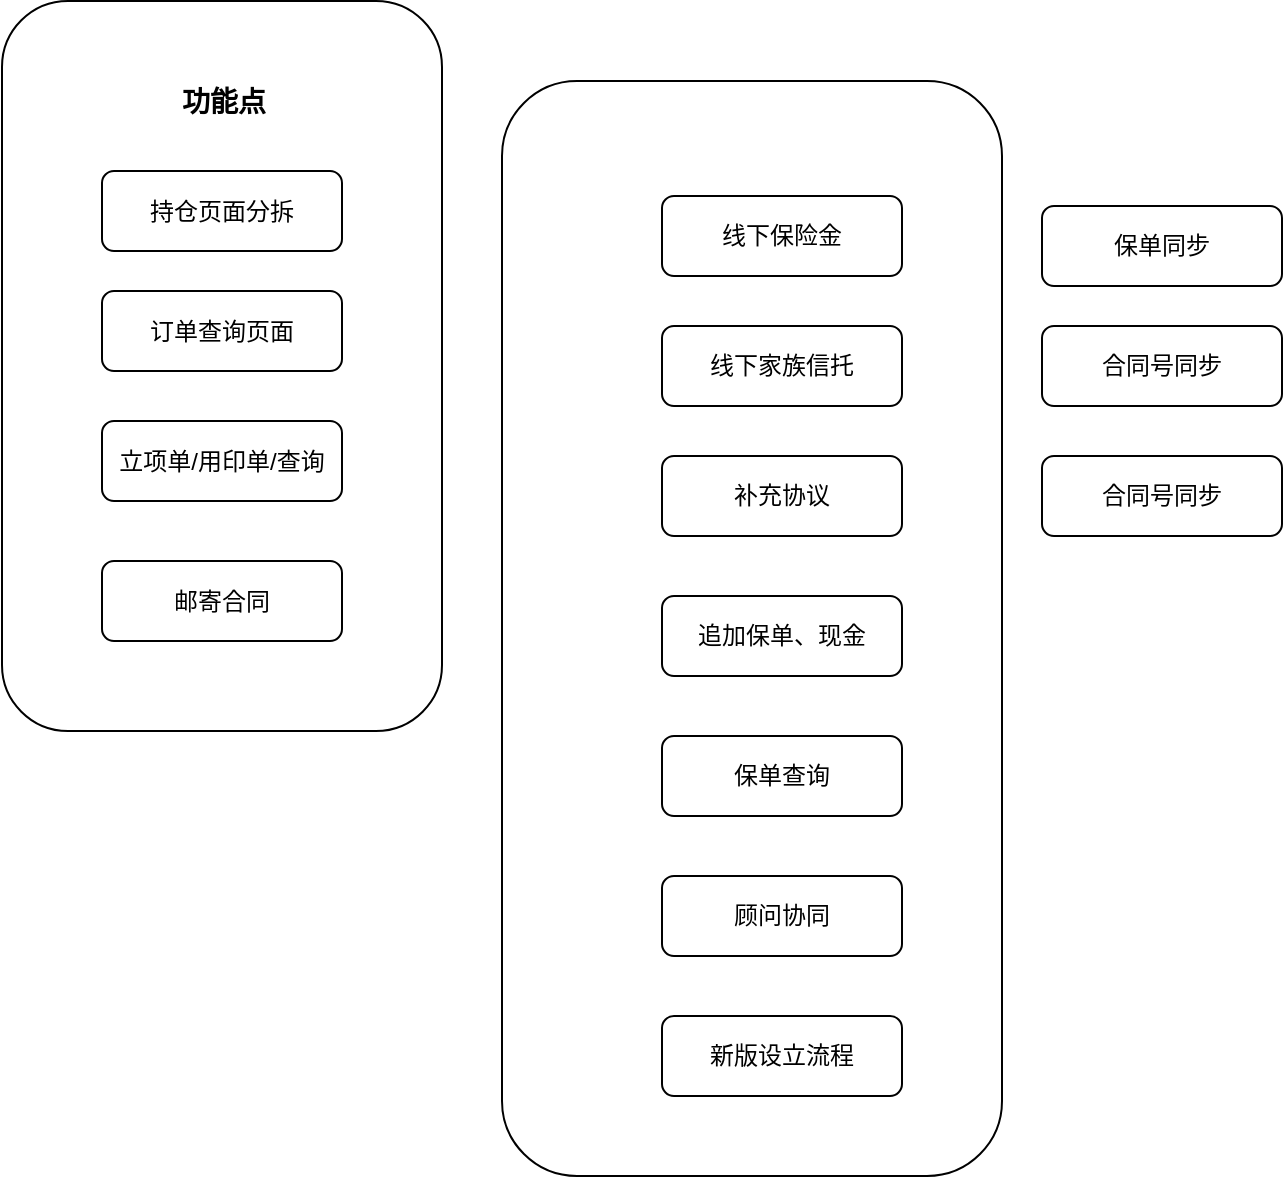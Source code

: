 <mxfile version="13.10.4" type="github">
  <diagram id="C5RBs43oDa-KdzZeNtuy" name="Page-1">
    <mxGraphModel dx="913" dy="520" grid="1" gridSize="10" guides="1" tooltips="1" connect="1" arrows="1" fold="1" page="1" pageScale="1" pageWidth="827" pageHeight="1169" math="0" shadow="0">
      <root>
        <mxCell id="WIyWlLk6GJQsqaUBKTNV-0" />
        <mxCell id="WIyWlLk6GJQsqaUBKTNV-1" parent="WIyWlLk6GJQsqaUBKTNV-0" />
        <mxCell id="iu21LLIfbxoGuZJ0gevz-21" value="" style="rounded=1;whiteSpace=wrap;html=1;fontSize=12;glass=0;strokeWidth=1;shadow=0;" vertex="1" parent="WIyWlLk6GJQsqaUBKTNV-1">
          <mxGeometry x="280" y="102.5" width="250" height="547.5" as="geometry" />
        </mxCell>
        <mxCell id="iu21LLIfbxoGuZJ0gevz-19" value="" style="rounded=1;whiteSpace=wrap;html=1;fontSize=12;glass=0;strokeWidth=1;shadow=0;" vertex="1" parent="WIyWlLk6GJQsqaUBKTNV-1">
          <mxGeometry x="30" y="62.5" width="220" height="365" as="geometry" />
        </mxCell>
        <mxCell id="iu21LLIfbxoGuZJ0gevz-0" value="持仓页面分拆" style="rounded=1;whiteSpace=wrap;html=1;fontSize=12;glass=0;strokeWidth=1;shadow=0;" vertex="1" parent="WIyWlLk6GJQsqaUBKTNV-1">
          <mxGeometry x="80" y="147.5" width="120" height="40" as="geometry" />
        </mxCell>
        <mxCell id="iu21LLIfbxoGuZJ0gevz-6" value="订单查询页面" style="rounded=1;whiteSpace=wrap;html=1;fontSize=12;glass=0;strokeWidth=1;shadow=0;" vertex="1" parent="WIyWlLk6GJQsqaUBKTNV-1">
          <mxGeometry x="80" y="207.5" width="120" height="40" as="geometry" />
        </mxCell>
        <mxCell id="iu21LLIfbxoGuZJ0gevz-7" value="立项单/用印单/查询" style="rounded=1;whiteSpace=wrap;html=1;fontSize=12;glass=0;strokeWidth=1;shadow=0;" vertex="1" parent="WIyWlLk6GJQsqaUBKTNV-1">
          <mxGeometry x="80" y="272.5" width="120" height="40" as="geometry" />
        </mxCell>
        <mxCell id="iu21LLIfbxoGuZJ0gevz-8" value="线下保险金" style="rounded=1;whiteSpace=wrap;html=1;fontSize=12;glass=0;strokeWidth=1;shadow=0;" vertex="1" parent="WIyWlLk6GJQsqaUBKTNV-1">
          <mxGeometry x="360" y="160" width="120" height="40" as="geometry" />
        </mxCell>
        <mxCell id="iu21LLIfbxoGuZJ0gevz-9" value="线下家族信托" style="rounded=1;whiteSpace=wrap;html=1;fontSize=12;glass=0;strokeWidth=1;shadow=0;" vertex="1" parent="WIyWlLk6GJQsqaUBKTNV-1">
          <mxGeometry x="360" y="225" width="120" height="40" as="geometry" />
        </mxCell>
        <mxCell id="iu21LLIfbxoGuZJ0gevz-10" value="补充协议" style="rounded=1;whiteSpace=wrap;html=1;fontSize=12;glass=0;strokeWidth=1;shadow=0;" vertex="1" parent="WIyWlLk6GJQsqaUBKTNV-1">
          <mxGeometry x="360" y="290" width="120" height="40" as="geometry" />
        </mxCell>
        <mxCell id="iu21LLIfbxoGuZJ0gevz-11" value="邮寄合同" style="rounded=1;whiteSpace=wrap;html=1;fontSize=12;glass=0;strokeWidth=1;shadow=0;" vertex="1" parent="WIyWlLk6GJQsqaUBKTNV-1">
          <mxGeometry x="80" y="342.5" width="120" height="40" as="geometry" />
        </mxCell>
        <mxCell id="iu21LLIfbxoGuZJ0gevz-12" value="追加保单、现金" style="rounded=1;whiteSpace=wrap;html=1;fontSize=12;glass=0;strokeWidth=1;shadow=0;" vertex="1" parent="WIyWlLk6GJQsqaUBKTNV-1">
          <mxGeometry x="360" y="360" width="120" height="40" as="geometry" />
        </mxCell>
        <mxCell id="iu21LLIfbxoGuZJ0gevz-13" value="保单查询" style="rounded=1;whiteSpace=wrap;html=1;fontSize=12;glass=0;strokeWidth=1;shadow=0;" vertex="1" parent="WIyWlLk6GJQsqaUBKTNV-1">
          <mxGeometry x="360" y="430" width="120" height="40" as="geometry" />
        </mxCell>
        <mxCell id="iu21LLIfbxoGuZJ0gevz-14" value="顾问协同" style="rounded=1;whiteSpace=wrap;html=1;fontSize=12;glass=0;strokeWidth=1;shadow=0;" vertex="1" parent="WIyWlLk6GJQsqaUBKTNV-1">
          <mxGeometry x="360" y="500" width="120" height="40" as="geometry" />
        </mxCell>
        <mxCell id="iu21LLIfbxoGuZJ0gevz-15" value="新版设立流程" style="rounded=1;whiteSpace=wrap;html=1;fontSize=12;glass=0;strokeWidth=1;shadow=0;" vertex="1" parent="WIyWlLk6GJQsqaUBKTNV-1">
          <mxGeometry x="360" y="570" width="120" height="40" as="geometry" />
        </mxCell>
        <mxCell id="iu21LLIfbxoGuZJ0gevz-16" value="保单同步" style="rounded=1;whiteSpace=wrap;html=1;fontSize=12;glass=0;strokeWidth=1;shadow=0;" vertex="1" parent="WIyWlLk6GJQsqaUBKTNV-1">
          <mxGeometry x="550" y="165" width="120" height="40" as="geometry" />
        </mxCell>
        <mxCell id="iu21LLIfbxoGuZJ0gevz-17" value="合同号同步" style="rounded=1;whiteSpace=wrap;html=1;fontSize=12;glass=0;strokeWidth=1;shadow=0;" vertex="1" parent="WIyWlLk6GJQsqaUBKTNV-1">
          <mxGeometry x="550" y="225" width="120" height="40" as="geometry" />
        </mxCell>
        <mxCell id="iu21LLIfbxoGuZJ0gevz-18" value="合同号同步" style="rounded=1;whiteSpace=wrap;html=1;fontSize=12;glass=0;strokeWidth=1;shadow=0;" vertex="1" parent="WIyWlLk6GJQsqaUBKTNV-1">
          <mxGeometry x="550" y="290" width="120" height="40" as="geometry" />
        </mxCell>
        <mxCell id="iu21LLIfbxoGuZJ0gevz-20" value="&lt;font style=&quot;font-size: 14px&quot;&gt;&lt;b&gt;功能点&lt;/b&gt;&lt;/font&gt;" style="text;html=1;strokeColor=none;fillColor=none;align=center;verticalAlign=middle;whiteSpace=wrap;rounded=0;" vertex="1" parent="WIyWlLk6GJQsqaUBKTNV-1">
          <mxGeometry x="106" y="102.5" width="70" height="20" as="geometry" />
        </mxCell>
      </root>
    </mxGraphModel>
  </diagram>
</mxfile>
